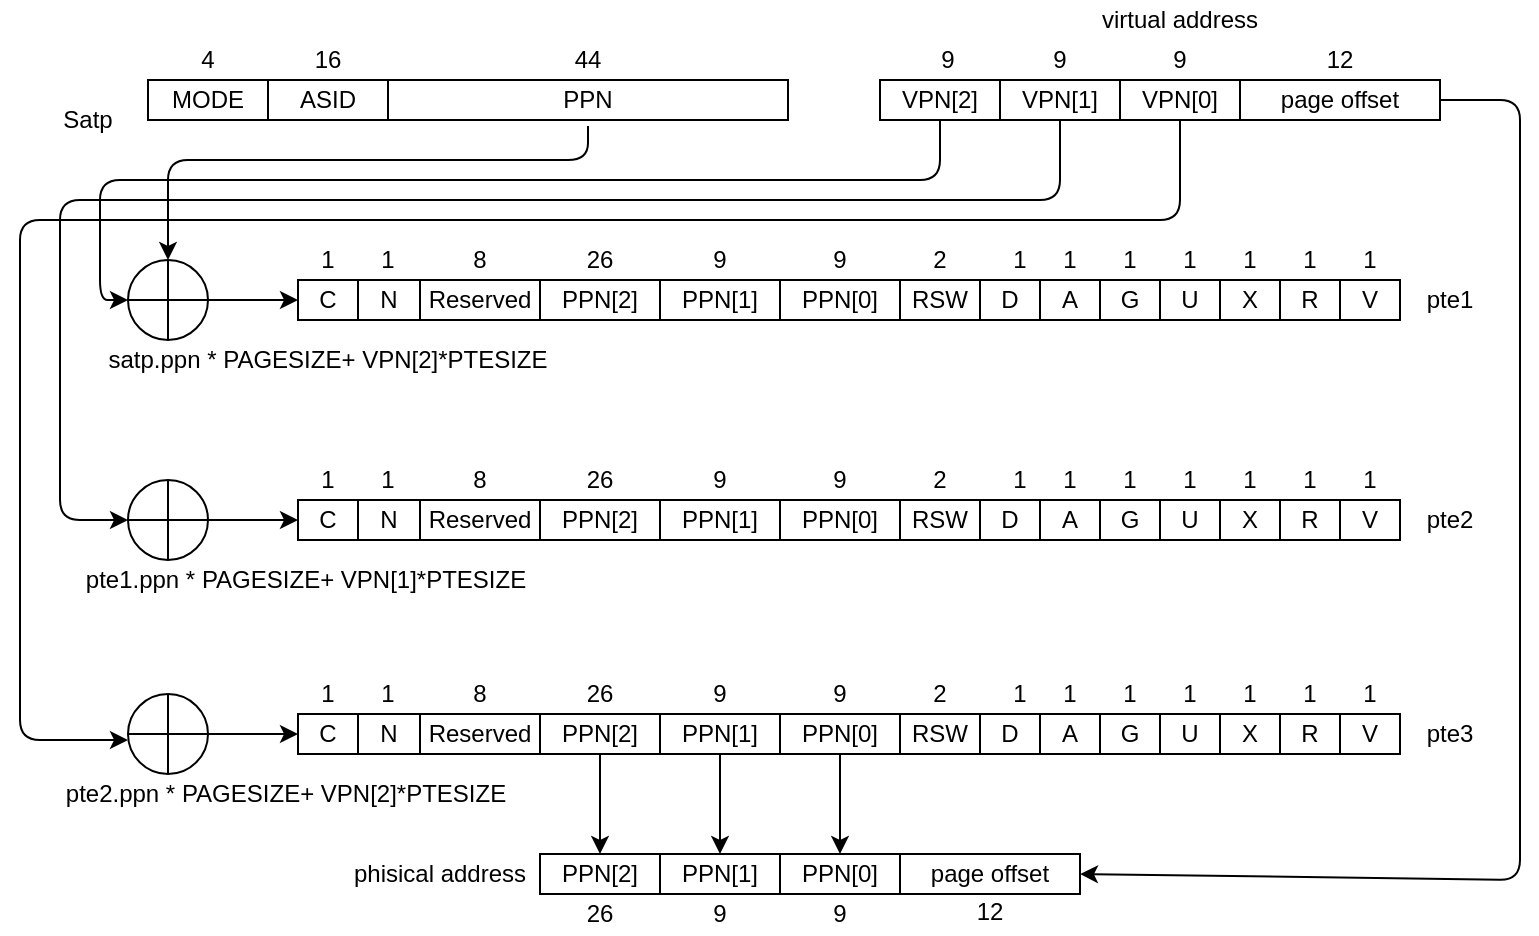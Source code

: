 <mxfile version="14.6.12" type="github">
  <diagram id="V-LYUt6-tkYFiRCC0l9f" name="Page-1">
    <mxGraphModel dx="1038" dy="549" grid="1" gridSize="10" guides="1" tooltips="1" connect="1" arrows="1" fold="1" page="1" pageScale="1" pageWidth="827" pageHeight="1169" math="0" shadow="0">
      <root>
        <mxCell id="0" />
        <mxCell id="1" parent="0" />
        <mxCell id="E3-DCWuAJKOkuyqkyLfo-2" value="MODE" style="rounded=0;whiteSpace=wrap;html=1;" vertex="1" parent="1">
          <mxGeometry x="94" y="170" width="60" height="20" as="geometry" />
        </mxCell>
        <mxCell id="E3-DCWuAJKOkuyqkyLfo-3" value="PPN" style="rounded=0;whiteSpace=wrap;html=1;" vertex="1" parent="1">
          <mxGeometry x="214" y="170" width="200" height="20" as="geometry" />
        </mxCell>
        <mxCell id="E3-DCWuAJKOkuyqkyLfo-4" value="Satp" style="text;html=1;strokeColor=none;fillColor=none;align=center;verticalAlign=middle;whiteSpace=wrap;rounded=0;" vertex="1" parent="1">
          <mxGeometry x="44" y="180" width="40" height="20" as="geometry" />
        </mxCell>
        <mxCell id="E3-DCWuAJKOkuyqkyLfo-5" value="ASID" style="rounded=0;whiteSpace=wrap;html=1;" vertex="1" parent="1">
          <mxGeometry x="154" y="170" width="60" height="20" as="geometry" />
        </mxCell>
        <mxCell id="E3-DCWuAJKOkuyqkyLfo-6" value="4" style="text;html=1;strokeColor=none;fillColor=none;align=center;verticalAlign=middle;whiteSpace=wrap;rounded=0;" vertex="1" parent="1">
          <mxGeometry x="104" y="150" width="40" height="20" as="geometry" />
        </mxCell>
        <mxCell id="E3-DCWuAJKOkuyqkyLfo-7" value="16" style="text;html=1;strokeColor=none;fillColor=none;align=center;verticalAlign=middle;whiteSpace=wrap;rounded=0;" vertex="1" parent="1">
          <mxGeometry x="164" y="150" width="40" height="20" as="geometry" />
        </mxCell>
        <mxCell id="E3-DCWuAJKOkuyqkyLfo-8" value="44" style="text;html=1;strokeColor=none;fillColor=none;align=center;verticalAlign=middle;whiteSpace=wrap;rounded=0;" vertex="1" parent="1">
          <mxGeometry x="294" y="150" width="40" height="20" as="geometry" />
        </mxCell>
        <mxCell id="E3-DCWuAJKOkuyqkyLfo-9" value="VPN[2]" style="rounded=0;whiteSpace=wrap;html=1;" vertex="1" parent="1">
          <mxGeometry x="460" y="170" width="60" height="20" as="geometry" />
        </mxCell>
        <mxCell id="E3-DCWuAJKOkuyqkyLfo-10" value="VPN[0]" style="rounded=0;whiteSpace=wrap;html=1;" vertex="1" parent="1">
          <mxGeometry x="580" y="170" width="60" height="20" as="geometry" />
        </mxCell>
        <mxCell id="E3-DCWuAJKOkuyqkyLfo-11" value="virtual address" style="text;html=1;strokeColor=none;fillColor=none;align=center;verticalAlign=middle;whiteSpace=wrap;rounded=0;" vertex="1" parent="1">
          <mxGeometry x="560" y="130" width="100" height="20" as="geometry" />
        </mxCell>
        <mxCell id="E3-DCWuAJKOkuyqkyLfo-12" value="VPN[1]" style="rounded=0;whiteSpace=wrap;html=1;" vertex="1" parent="1">
          <mxGeometry x="520" y="170" width="60" height="20" as="geometry" />
        </mxCell>
        <mxCell id="E3-DCWuAJKOkuyqkyLfo-13" value="9" style="text;html=1;strokeColor=none;fillColor=none;align=center;verticalAlign=middle;whiteSpace=wrap;rounded=0;" vertex="1" parent="1">
          <mxGeometry x="474" y="150" width="40" height="20" as="geometry" />
        </mxCell>
        <mxCell id="E3-DCWuAJKOkuyqkyLfo-14" value="9" style="text;html=1;strokeColor=none;fillColor=none;align=center;verticalAlign=middle;whiteSpace=wrap;rounded=0;" vertex="1" parent="1">
          <mxGeometry x="530" y="150" width="40" height="20" as="geometry" />
        </mxCell>
        <mxCell id="E3-DCWuAJKOkuyqkyLfo-15" value="9" style="text;html=1;strokeColor=none;fillColor=none;align=center;verticalAlign=middle;whiteSpace=wrap;rounded=0;" vertex="1" parent="1">
          <mxGeometry x="590" y="150" width="40" height="20" as="geometry" />
        </mxCell>
        <mxCell id="E3-DCWuAJKOkuyqkyLfo-16" value="page offset" style="rounded=0;whiteSpace=wrap;html=1;" vertex="1" parent="1">
          <mxGeometry x="640" y="170" width="100" height="20" as="geometry" />
        </mxCell>
        <mxCell id="E3-DCWuAJKOkuyqkyLfo-17" value="12" style="text;html=1;strokeColor=none;fillColor=none;align=center;verticalAlign=middle;whiteSpace=wrap;rounded=0;" vertex="1" parent="1">
          <mxGeometry x="670" y="150" width="40" height="20" as="geometry" />
        </mxCell>
        <mxCell id="E3-DCWuAJKOkuyqkyLfo-22" value="RSW" style="rounded=0;whiteSpace=wrap;html=1;" vertex="1" parent="1">
          <mxGeometry x="470" y="380" width="40" height="20" as="geometry" />
        </mxCell>
        <mxCell id="E3-DCWuAJKOkuyqkyLfo-23" value="PPN[0]" style="rounded=0;whiteSpace=wrap;html=1;" vertex="1" parent="1">
          <mxGeometry x="410" y="380" width="60" height="20" as="geometry" />
        </mxCell>
        <mxCell id="E3-DCWuAJKOkuyqkyLfo-26" value="9" style="text;html=1;strokeColor=none;fillColor=none;align=center;verticalAlign=middle;whiteSpace=wrap;rounded=0;" vertex="1" parent="1">
          <mxGeometry x="420" y="360" width="40" height="20" as="geometry" />
        </mxCell>
        <mxCell id="E3-DCWuAJKOkuyqkyLfo-27" value="D" style="rounded=0;whiteSpace=wrap;html=1;" vertex="1" parent="1">
          <mxGeometry x="510" y="380" width="30" height="20" as="geometry" />
        </mxCell>
        <mxCell id="E3-DCWuAJKOkuyqkyLfo-28" value="1" style="text;html=1;strokeColor=none;fillColor=none;align=center;verticalAlign=middle;whiteSpace=wrap;rounded=0;" vertex="1" parent="1">
          <mxGeometry x="655" y="360" width="40" height="20" as="geometry" />
        </mxCell>
        <mxCell id="E3-DCWuAJKOkuyqkyLfo-29" value="A" style="rounded=0;whiteSpace=wrap;html=1;" vertex="1" parent="1">
          <mxGeometry x="540" y="380" width="30" height="20" as="geometry" />
        </mxCell>
        <mxCell id="E3-DCWuAJKOkuyqkyLfo-30" value="G" style="rounded=0;whiteSpace=wrap;html=1;" vertex="1" parent="1">
          <mxGeometry x="570" y="380" width="30" height="20" as="geometry" />
        </mxCell>
        <mxCell id="E3-DCWuAJKOkuyqkyLfo-31" value="U" style="rounded=0;whiteSpace=wrap;html=1;" vertex="1" parent="1">
          <mxGeometry x="600" y="380" width="30" height="20" as="geometry" />
        </mxCell>
        <mxCell id="E3-DCWuAJKOkuyqkyLfo-32" value="X" style="rounded=0;whiteSpace=wrap;html=1;" vertex="1" parent="1">
          <mxGeometry x="630" y="380" width="30" height="20" as="geometry" />
        </mxCell>
        <mxCell id="E3-DCWuAJKOkuyqkyLfo-33" value="R" style="rounded=0;whiteSpace=wrap;html=1;" vertex="1" parent="1">
          <mxGeometry x="660" y="380" width="30" height="20" as="geometry" />
        </mxCell>
        <mxCell id="E3-DCWuAJKOkuyqkyLfo-34" value="V" style="rounded=0;whiteSpace=wrap;html=1;" vertex="1" parent="1">
          <mxGeometry x="690" y="380" width="30" height="20" as="geometry" />
        </mxCell>
        <mxCell id="E3-DCWuAJKOkuyqkyLfo-36" value="1" style="text;html=1;strokeColor=none;fillColor=none;align=center;verticalAlign=middle;whiteSpace=wrap;rounded=0;" vertex="1" parent="1">
          <mxGeometry x="685" y="360" width="40" height="20" as="geometry" />
        </mxCell>
        <mxCell id="E3-DCWuAJKOkuyqkyLfo-37" value="1" style="text;html=1;strokeColor=none;fillColor=none;align=center;verticalAlign=middle;whiteSpace=wrap;rounded=0;" vertex="1" parent="1">
          <mxGeometry x="625" y="360" width="40" height="20" as="geometry" />
        </mxCell>
        <mxCell id="E3-DCWuAJKOkuyqkyLfo-38" value="1" style="text;html=1;strokeColor=none;fillColor=none;align=center;verticalAlign=middle;whiteSpace=wrap;rounded=0;" vertex="1" parent="1">
          <mxGeometry x="595" y="360" width="40" height="20" as="geometry" />
        </mxCell>
        <mxCell id="E3-DCWuAJKOkuyqkyLfo-39" value="1" style="text;html=1;strokeColor=none;fillColor=none;align=center;verticalAlign=middle;whiteSpace=wrap;rounded=0;" vertex="1" parent="1">
          <mxGeometry x="565" y="360" width="40" height="20" as="geometry" />
        </mxCell>
        <mxCell id="E3-DCWuAJKOkuyqkyLfo-40" value="1" style="text;html=1;strokeColor=none;fillColor=none;align=center;verticalAlign=middle;whiteSpace=wrap;rounded=0;" vertex="1" parent="1">
          <mxGeometry x="535" y="360" width="40" height="20" as="geometry" />
        </mxCell>
        <mxCell id="E3-DCWuAJKOkuyqkyLfo-41" value="1" style="text;html=1;strokeColor=none;fillColor=none;align=center;verticalAlign=middle;whiteSpace=wrap;rounded=0;" vertex="1" parent="1">
          <mxGeometry x="510" y="360" width="40" height="20" as="geometry" />
        </mxCell>
        <mxCell id="E3-DCWuAJKOkuyqkyLfo-42" value="2" style="text;html=1;strokeColor=none;fillColor=none;align=center;verticalAlign=middle;whiteSpace=wrap;rounded=0;" vertex="1" parent="1">
          <mxGeometry x="470" y="360" width="40" height="20" as="geometry" />
        </mxCell>
        <mxCell id="E3-DCWuAJKOkuyqkyLfo-44" value="PPN[1]" style="rounded=0;whiteSpace=wrap;html=1;" vertex="1" parent="1">
          <mxGeometry x="350" y="380" width="60" height="20" as="geometry" />
        </mxCell>
        <mxCell id="E3-DCWuAJKOkuyqkyLfo-45" value="9" style="text;html=1;strokeColor=none;fillColor=none;align=center;verticalAlign=middle;whiteSpace=wrap;rounded=0;" vertex="1" parent="1">
          <mxGeometry x="360" y="360" width="40" height="20" as="geometry" />
        </mxCell>
        <mxCell id="E3-DCWuAJKOkuyqkyLfo-46" value="PPN[2]" style="rounded=0;whiteSpace=wrap;html=1;" vertex="1" parent="1">
          <mxGeometry x="290" y="380" width="60" height="20" as="geometry" />
        </mxCell>
        <mxCell id="E3-DCWuAJKOkuyqkyLfo-47" value="26" style="text;html=1;strokeColor=none;fillColor=none;align=center;verticalAlign=middle;whiteSpace=wrap;rounded=0;" vertex="1" parent="1">
          <mxGeometry x="300" y="360" width="40" height="20" as="geometry" />
        </mxCell>
        <mxCell id="E3-DCWuAJKOkuyqkyLfo-48" value="Reserved" style="rounded=0;whiteSpace=wrap;html=1;" vertex="1" parent="1">
          <mxGeometry x="230" y="380" width="60" height="20" as="geometry" />
        </mxCell>
        <mxCell id="E3-DCWuAJKOkuyqkyLfo-49" value="8" style="text;html=1;strokeColor=none;fillColor=none;align=center;verticalAlign=middle;whiteSpace=wrap;rounded=0;" vertex="1" parent="1">
          <mxGeometry x="240" y="360" width="40" height="20" as="geometry" />
        </mxCell>
        <mxCell id="E3-DCWuAJKOkuyqkyLfo-54" value="1" style="text;html=1;strokeColor=none;fillColor=none;align=center;verticalAlign=middle;whiteSpace=wrap;rounded=0;" vertex="1" parent="1">
          <mxGeometry x="164" y="360" width="40" height="20" as="geometry" />
        </mxCell>
        <mxCell id="E3-DCWuAJKOkuyqkyLfo-55" value="C" style="rounded=0;whiteSpace=wrap;html=1;" vertex="1" parent="1">
          <mxGeometry x="169" y="380" width="30" height="20" as="geometry" />
        </mxCell>
        <mxCell id="E3-DCWuAJKOkuyqkyLfo-56" value="N" style="rounded=0;whiteSpace=wrap;html=1;" vertex="1" parent="1">
          <mxGeometry x="199" y="380" width="31" height="20" as="geometry" />
        </mxCell>
        <mxCell id="E3-DCWuAJKOkuyqkyLfo-57" value="1" style="text;html=1;strokeColor=none;fillColor=none;align=center;verticalAlign=middle;whiteSpace=wrap;rounded=0;" vertex="1" parent="1">
          <mxGeometry x="194" y="360" width="40" height="20" as="geometry" />
        </mxCell>
        <mxCell id="E3-DCWuAJKOkuyqkyLfo-170" value="RSW" style="rounded=0;whiteSpace=wrap;html=1;" vertex="1" parent="1">
          <mxGeometry x="470" y="270" width="40" height="20" as="geometry" />
        </mxCell>
        <mxCell id="E3-DCWuAJKOkuyqkyLfo-171" value="PPN[0]" style="rounded=0;whiteSpace=wrap;html=1;" vertex="1" parent="1">
          <mxGeometry x="410" y="270" width="60" height="20" as="geometry" />
        </mxCell>
        <mxCell id="E3-DCWuAJKOkuyqkyLfo-172" value="9" style="text;html=1;strokeColor=none;fillColor=none;align=center;verticalAlign=middle;whiteSpace=wrap;rounded=0;" vertex="1" parent="1">
          <mxGeometry x="420" y="250" width="40" height="20" as="geometry" />
        </mxCell>
        <mxCell id="E3-DCWuAJKOkuyqkyLfo-173" value="D" style="rounded=0;whiteSpace=wrap;html=1;" vertex="1" parent="1">
          <mxGeometry x="510" y="270" width="30" height="20" as="geometry" />
        </mxCell>
        <mxCell id="E3-DCWuAJKOkuyqkyLfo-174" value="1" style="text;html=1;strokeColor=none;fillColor=none;align=center;verticalAlign=middle;whiteSpace=wrap;rounded=0;" vertex="1" parent="1">
          <mxGeometry x="655" y="250" width="40" height="20" as="geometry" />
        </mxCell>
        <mxCell id="E3-DCWuAJKOkuyqkyLfo-175" value="A" style="rounded=0;whiteSpace=wrap;html=1;" vertex="1" parent="1">
          <mxGeometry x="540" y="270" width="30" height="20" as="geometry" />
        </mxCell>
        <mxCell id="E3-DCWuAJKOkuyqkyLfo-176" value="G" style="rounded=0;whiteSpace=wrap;html=1;" vertex="1" parent="1">
          <mxGeometry x="570" y="270" width="30" height="20" as="geometry" />
        </mxCell>
        <mxCell id="E3-DCWuAJKOkuyqkyLfo-177" value="U" style="rounded=0;whiteSpace=wrap;html=1;" vertex="1" parent="1">
          <mxGeometry x="600" y="270" width="30" height="20" as="geometry" />
        </mxCell>
        <mxCell id="E3-DCWuAJKOkuyqkyLfo-178" value="X" style="rounded=0;whiteSpace=wrap;html=1;" vertex="1" parent="1">
          <mxGeometry x="630" y="270" width="30" height="20" as="geometry" />
        </mxCell>
        <mxCell id="E3-DCWuAJKOkuyqkyLfo-179" value="R" style="rounded=0;whiteSpace=wrap;html=1;" vertex="1" parent="1">
          <mxGeometry x="660" y="270" width="30" height="20" as="geometry" />
        </mxCell>
        <mxCell id="E3-DCWuAJKOkuyqkyLfo-180" value="V" style="rounded=0;whiteSpace=wrap;html=1;" vertex="1" parent="1">
          <mxGeometry x="690" y="270" width="30" height="20" as="geometry" />
        </mxCell>
        <mxCell id="E3-DCWuAJKOkuyqkyLfo-181" value="1" style="text;html=1;strokeColor=none;fillColor=none;align=center;verticalAlign=middle;whiteSpace=wrap;rounded=0;" vertex="1" parent="1">
          <mxGeometry x="685" y="250" width="40" height="20" as="geometry" />
        </mxCell>
        <mxCell id="E3-DCWuAJKOkuyqkyLfo-182" value="1" style="text;html=1;strokeColor=none;fillColor=none;align=center;verticalAlign=middle;whiteSpace=wrap;rounded=0;" vertex="1" parent="1">
          <mxGeometry x="625" y="250" width="40" height="20" as="geometry" />
        </mxCell>
        <mxCell id="E3-DCWuAJKOkuyqkyLfo-183" value="1" style="text;html=1;strokeColor=none;fillColor=none;align=center;verticalAlign=middle;whiteSpace=wrap;rounded=0;" vertex="1" parent="1">
          <mxGeometry x="595" y="250" width="40" height="20" as="geometry" />
        </mxCell>
        <mxCell id="E3-DCWuAJKOkuyqkyLfo-184" value="1" style="text;html=1;strokeColor=none;fillColor=none;align=center;verticalAlign=middle;whiteSpace=wrap;rounded=0;" vertex="1" parent="1">
          <mxGeometry x="565" y="250" width="40" height="20" as="geometry" />
        </mxCell>
        <mxCell id="E3-DCWuAJKOkuyqkyLfo-185" value="1" style="text;html=1;strokeColor=none;fillColor=none;align=center;verticalAlign=middle;whiteSpace=wrap;rounded=0;" vertex="1" parent="1">
          <mxGeometry x="535" y="250" width="40" height="20" as="geometry" />
        </mxCell>
        <mxCell id="E3-DCWuAJKOkuyqkyLfo-186" value="1" style="text;html=1;strokeColor=none;fillColor=none;align=center;verticalAlign=middle;whiteSpace=wrap;rounded=0;" vertex="1" parent="1">
          <mxGeometry x="510" y="250" width="40" height="20" as="geometry" />
        </mxCell>
        <mxCell id="E3-DCWuAJKOkuyqkyLfo-187" value="2" style="text;html=1;strokeColor=none;fillColor=none;align=center;verticalAlign=middle;whiteSpace=wrap;rounded=0;" vertex="1" parent="1">
          <mxGeometry x="470" y="250" width="40" height="20" as="geometry" />
        </mxCell>
        <mxCell id="E3-DCWuAJKOkuyqkyLfo-188" value="PPN[1]" style="rounded=0;whiteSpace=wrap;html=1;" vertex="1" parent="1">
          <mxGeometry x="350" y="270" width="60" height="20" as="geometry" />
        </mxCell>
        <mxCell id="E3-DCWuAJKOkuyqkyLfo-189" value="9" style="text;html=1;strokeColor=none;fillColor=none;align=center;verticalAlign=middle;whiteSpace=wrap;rounded=0;" vertex="1" parent="1">
          <mxGeometry x="360" y="250" width="40" height="20" as="geometry" />
        </mxCell>
        <mxCell id="E3-DCWuAJKOkuyqkyLfo-190" value="PPN[2]" style="rounded=0;whiteSpace=wrap;html=1;" vertex="1" parent="1">
          <mxGeometry x="290" y="270" width="60" height="20" as="geometry" />
        </mxCell>
        <mxCell id="E3-DCWuAJKOkuyqkyLfo-191" value="26" style="text;html=1;strokeColor=none;fillColor=none;align=center;verticalAlign=middle;whiteSpace=wrap;rounded=0;" vertex="1" parent="1">
          <mxGeometry x="300" y="250" width="40" height="20" as="geometry" />
        </mxCell>
        <mxCell id="E3-DCWuAJKOkuyqkyLfo-192" value="Reserved" style="rounded=0;whiteSpace=wrap;html=1;" vertex="1" parent="1">
          <mxGeometry x="230" y="270" width="60" height="20" as="geometry" />
        </mxCell>
        <mxCell id="E3-DCWuAJKOkuyqkyLfo-193" value="8" style="text;html=1;strokeColor=none;fillColor=none;align=center;verticalAlign=middle;whiteSpace=wrap;rounded=0;" vertex="1" parent="1">
          <mxGeometry x="240" y="250" width="40" height="20" as="geometry" />
        </mxCell>
        <mxCell id="E3-DCWuAJKOkuyqkyLfo-194" value="1" style="text;html=1;strokeColor=none;fillColor=none;align=center;verticalAlign=middle;whiteSpace=wrap;rounded=0;" vertex="1" parent="1">
          <mxGeometry x="164" y="250" width="40" height="20" as="geometry" />
        </mxCell>
        <mxCell id="E3-DCWuAJKOkuyqkyLfo-195" value="C" style="rounded=0;whiteSpace=wrap;html=1;" vertex="1" parent="1">
          <mxGeometry x="169" y="270" width="30" height="20" as="geometry" />
        </mxCell>
        <mxCell id="E3-DCWuAJKOkuyqkyLfo-196" value="N" style="rounded=0;whiteSpace=wrap;html=1;" vertex="1" parent="1">
          <mxGeometry x="199" y="270" width="31" height="20" as="geometry" />
        </mxCell>
        <mxCell id="E3-DCWuAJKOkuyqkyLfo-197" value="1" style="text;html=1;strokeColor=none;fillColor=none;align=center;verticalAlign=middle;whiteSpace=wrap;rounded=0;" vertex="1" parent="1">
          <mxGeometry x="194" y="250" width="40" height="20" as="geometry" />
        </mxCell>
        <mxCell id="E3-DCWuAJKOkuyqkyLfo-198" value="RSW" style="rounded=0;whiteSpace=wrap;html=1;" vertex="1" parent="1">
          <mxGeometry x="470" y="487" width="40" height="20" as="geometry" />
        </mxCell>
        <mxCell id="E3-DCWuAJKOkuyqkyLfo-282" style="edgeStyle=orthogonalEdgeStyle;rounded=0;orthogonalLoop=1;jettySize=auto;html=1;" edge="1" parent="1" source="E3-DCWuAJKOkuyqkyLfo-199" target="E3-DCWuAJKOkuyqkyLfo-270">
          <mxGeometry relative="1" as="geometry" />
        </mxCell>
        <mxCell id="E3-DCWuAJKOkuyqkyLfo-199" value="PPN[0]" style="rounded=0;whiteSpace=wrap;html=1;" vertex="1" parent="1">
          <mxGeometry x="410" y="487" width="60" height="20" as="geometry" />
        </mxCell>
        <mxCell id="E3-DCWuAJKOkuyqkyLfo-200" value="9" style="text;html=1;strokeColor=none;fillColor=none;align=center;verticalAlign=middle;whiteSpace=wrap;rounded=0;" vertex="1" parent="1">
          <mxGeometry x="420" y="467" width="40" height="20" as="geometry" />
        </mxCell>
        <mxCell id="E3-DCWuAJKOkuyqkyLfo-201" value="D" style="rounded=0;whiteSpace=wrap;html=1;" vertex="1" parent="1">
          <mxGeometry x="510" y="487" width="30" height="20" as="geometry" />
        </mxCell>
        <mxCell id="E3-DCWuAJKOkuyqkyLfo-202" value="1" style="text;html=1;strokeColor=none;fillColor=none;align=center;verticalAlign=middle;whiteSpace=wrap;rounded=0;" vertex="1" parent="1">
          <mxGeometry x="655" y="467" width="40" height="20" as="geometry" />
        </mxCell>
        <mxCell id="E3-DCWuAJKOkuyqkyLfo-203" value="A" style="rounded=0;whiteSpace=wrap;html=1;" vertex="1" parent="1">
          <mxGeometry x="540" y="487" width="30" height="20" as="geometry" />
        </mxCell>
        <mxCell id="E3-DCWuAJKOkuyqkyLfo-204" value="G" style="rounded=0;whiteSpace=wrap;html=1;" vertex="1" parent="1">
          <mxGeometry x="570" y="487" width="30" height="20" as="geometry" />
        </mxCell>
        <mxCell id="E3-DCWuAJKOkuyqkyLfo-205" value="U" style="rounded=0;whiteSpace=wrap;html=1;" vertex="1" parent="1">
          <mxGeometry x="600" y="487" width="30" height="20" as="geometry" />
        </mxCell>
        <mxCell id="E3-DCWuAJKOkuyqkyLfo-206" value="X" style="rounded=0;whiteSpace=wrap;html=1;" vertex="1" parent="1">
          <mxGeometry x="630" y="487" width="30" height="20" as="geometry" />
        </mxCell>
        <mxCell id="E3-DCWuAJKOkuyqkyLfo-207" value="R" style="rounded=0;whiteSpace=wrap;html=1;" vertex="1" parent="1">
          <mxGeometry x="660" y="487" width="30" height="20" as="geometry" />
        </mxCell>
        <mxCell id="E3-DCWuAJKOkuyqkyLfo-208" value="V" style="rounded=0;whiteSpace=wrap;html=1;" vertex="1" parent="1">
          <mxGeometry x="690" y="487" width="30" height="20" as="geometry" />
        </mxCell>
        <mxCell id="E3-DCWuAJKOkuyqkyLfo-209" value="1" style="text;html=1;strokeColor=none;fillColor=none;align=center;verticalAlign=middle;whiteSpace=wrap;rounded=0;" vertex="1" parent="1">
          <mxGeometry x="685" y="467" width="40" height="20" as="geometry" />
        </mxCell>
        <mxCell id="E3-DCWuAJKOkuyqkyLfo-210" value="1" style="text;html=1;strokeColor=none;fillColor=none;align=center;verticalAlign=middle;whiteSpace=wrap;rounded=0;" vertex="1" parent="1">
          <mxGeometry x="625" y="467" width="40" height="20" as="geometry" />
        </mxCell>
        <mxCell id="E3-DCWuAJKOkuyqkyLfo-211" value="1" style="text;html=1;strokeColor=none;fillColor=none;align=center;verticalAlign=middle;whiteSpace=wrap;rounded=0;" vertex="1" parent="1">
          <mxGeometry x="595" y="467" width="40" height="20" as="geometry" />
        </mxCell>
        <mxCell id="E3-DCWuAJKOkuyqkyLfo-212" value="1" style="text;html=1;strokeColor=none;fillColor=none;align=center;verticalAlign=middle;whiteSpace=wrap;rounded=0;" vertex="1" parent="1">
          <mxGeometry x="565" y="467" width="40" height="20" as="geometry" />
        </mxCell>
        <mxCell id="E3-DCWuAJKOkuyqkyLfo-213" value="1" style="text;html=1;strokeColor=none;fillColor=none;align=center;verticalAlign=middle;whiteSpace=wrap;rounded=0;" vertex="1" parent="1">
          <mxGeometry x="535" y="467" width="40" height="20" as="geometry" />
        </mxCell>
        <mxCell id="E3-DCWuAJKOkuyqkyLfo-214" value="1" style="text;html=1;strokeColor=none;fillColor=none;align=center;verticalAlign=middle;whiteSpace=wrap;rounded=0;" vertex="1" parent="1">
          <mxGeometry x="510" y="467" width="40" height="20" as="geometry" />
        </mxCell>
        <mxCell id="E3-DCWuAJKOkuyqkyLfo-215" value="2" style="text;html=1;strokeColor=none;fillColor=none;align=center;verticalAlign=middle;whiteSpace=wrap;rounded=0;" vertex="1" parent="1">
          <mxGeometry x="470" y="467" width="40" height="20" as="geometry" />
        </mxCell>
        <mxCell id="E3-DCWuAJKOkuyqkyLfo-281" style="edgeStyle=orthogonalEdgeStyle;rounded=0;orthogonalLoop=1;jettySize=auto;html=1;entryX=0.5;entryY=0;entryDx=0;entryDy=0;" edge="1" parent="1" source="E3-DCWuAJKOkuyqkyLfo-216" target="E3-DCWuAJKOkuyqkyLfo-273">
          <mxGeometry relative="1" as="geometry" />
        </mxCell>
        <mxCell id="E3-DCWuAJKOkuyqkyLfo-216" value="PPN[1]" style="rounded=0;whiteSpace=wrap;html=1;" vertex="1" parent="1">
          <mxGeometry x="350" y="487" width="60" height="20" as="geometry" />
        </mxCell>
        <mxCell id="E3-DCWuAJKOkuyqkyLfo-217" value="9" style="text;html=1;strokeColor=none;fillColor=none;align=center;verticalAlign=middle;whiteSpace=wrap;rounded=0;" vertex="1" parent="1">
          <mxGeometry x="360" y="467" width="40" height="20" as="geometry" />
        </mxCell>
        <mxCell id="E3-DCWuAJKOkuyqkyLfo-280" style="edgeStyle=orthogonalEdgeStyle;rounded=0;orthogonalLoop=1;jettySize=auto;html=1;entryX=0.5;entryY=0;entryDx=0;entryDy=0;" edge="1" parent="1" source="E3-DCWuAJKOkuyqkyLfo-218" target="E3-DCWuAJKOkuyqkyLfo-275">
          <mxGeometry relative="1" as="geometry" />
        </mxCell>
        <mxCell id="E3-DCWuAJKOkuyqkyLfo-218" value="PPN[2]" style="rounded=0;whiteSpace=wrap;html=1;" vertex="1" parent="1">
          <mxGeometry x="290" y="487" width="60" height="20" as="geometry" />
        </mxCell>
        <mxCell id="E3-DCWuAJKOkuyqkyLfo-219" value="26" style="text;html=1;strokeColor=none;fillColor=none;align=center;verticalAlign=middle;whiteSpace=wrap;rounded=0;" vertex="1" parent="1">
          <mxGeometry x="300" y="467" width="40" height="20" as="geometry" />
        </mxCell>
        <mxCell id="E3-DCWuAJKOkuyqkyLfo-220" value="Reserved" style="rounded=0;whiteSpace=wrap;html=1;" vertex="1" parent="1">
          <mxGeometry x="230" y="487" width="60" height="20" as="geometry" />
        </mxCell>
        <mxCell id="E3-DCWuAJKOkuyqkyLfo-221" value="8" style="text;html=1;strokeColor=none;fillColor=none;align=center;verticalAlign=middle;whiteSpace=wrap;rounded=0;" vertex="1" parent="1">
          <mxGeometry x="240" y="467" width="40" height="20" as="geometry" />
        </mxCell>
        <mxCell id="E3-DCWuAJKOkuyqkyLfo-222" value="1" style="text;html=1;strokeColor=none;fillColor=none;align=center;verticalAlign=middle;whiteSpace=wrap;rounded=0;" vertex="1" parent="1">
          <mxGeometry x="164" y="467" width="40" height="20" as="geometry" />
        </mxCell>
        <mxCell id="E3-DCWuAJKOkuyqkyLfo-223" value="C" style="rounded=0;whiteSpace=wrap;html=1;" vertex="1" parent="1">
          <mxGeometry x="169" y="487" width="30" height="20" as="geometry" />
        </mxCell>
        <mxCell id="E3-DCWuAJKOkuyqkyLfo-224" value="N" style="rounded=0;whiteSpace=wrap;html=1;" vertex="1" parent="1">
          <mxGeometry x="199" y="487" width="31" height="20" as="geometry" />
        </mxCell>
        <mxCell id="E3-DCWuAJKOkuyqkyLfo-225" value="1" style="text;html=1;strokeColor=none;fillColor=none;align=center;verticalAlign=middle;whiteSpace=wrap;rounded=0;" vertex="1" parent="1">
          <mxGeometry x="194" y="467" width="40" height="20" as="geometry" />
        </mxCell>
        <mxCell id="E3-DCWuAJKOkuyqkyLfo-261" style="edgeStyle=orthogonalEdgeStyle;rounded=0;orthogonalLoop=1;jettySize=auto;html=1;entryX=0;entryY=0.5;entryDx=0;entryDy=0;" edge="1" parent="1" source="E3-DCWuAJKOkuyqkyLfo-226" target="E3-DCWuAJKOkuyqkyLfo-55">
          <mxGeometry relative="1" as="geometry" />
        </mxCell>
        <mxCell id="E3-DCWuAJKOkuyqkyLfo-226" value="" style="ellipse;whiteSpace=wrap;html=1;aspect=fixed;" vertex="1" parent="1">
          <mxGeometry x="84" y="370" width="40" height="40" as="geometry" />
        </mxCell>
        <mxCell id="E3-DCWuAJKOkuyqkyLfo-232" value="" style="endArrow=none;html=1;entryX=1;entryY=0.5;entryDx=0;entryDy=0;exitX=0;exitY=0.5;exitDx=0;exitDy=0;" edge="1" parent="1" source="E3-DCWuAJKOkuyqkyLfo-226" target="E3-DCWuAJKOkuyqkyLfo-226">
          <mxGeometry width="50" height="50" relative="1" as="geometry">
            <mxPoint x="104" y="300" as="sourcePoint" />
            <mxPoint x="80" y="310" as="targetPoint" />
          </mxGeometry>
        </mxCell>
        <mxCell id="E3-DCWuAJKOkuyqkyLfo-235" value="" style="endArrow=none;html=1;exitX=0.5;exitY=1;exitDx=0;exitDy=0;entryX=0.5;entryY=0;entryDx=0;entryDy=0;" edge="1" parent="1" source="E3-DCWuAJKOkuyqkyLfo-226" target="E3-DCWuAJKOkuyqkyLfo-226">
          <mxGeometry width="50" height="50" relative="1" as="geometry">
            <mxPoint x="80" y="370" as="sourcePoint" />
            <mxPoint x="100" y="320" as="targetPoint" />
          </mxGeometry>
        </mxCell>
        <mxCell id="E3-DCWuAJKOkuyqkyLfo-260" style="edgeStyle=orthogonalEdgeStyle;rounded=0;orthogonalLoop=1;jettySize=auto;html=1;exitX=1;exitY=0.5;exitDx=0;exitDy=0;" edge="1" parent="1" source="E3-DCWuAJKOkuyqkyLfo-239" target="E3-DCWuAJKOkuyqkyLfo-195">
          <mxGeometry relative="1" as="geometry" />
        </mxCell>
        <mxCell id="E3-DCWuAJKOkuyqkyLfo-239" value="" style="ellipse;whiteSpace=wrap;html=1;aspect=fixed;" vertex="1" parent="1">
          <mxGeometry x="84" y="260" width="40" height="40" as="geometry" />
        </mxCell>
        <mxCell id="E3-DCWuAJKOkuyqkyLfo-240" value="" style="endArrow=none;html=1;entryX=1;entryY=0.5;entryDx=0;entryDy=0;exitX=0;exitY=0.5;exitDx=0;exitDy=0;" edge="1" parent="1" source="E3-DCWuAJKOkuyqkyLfo-239" target="E3-DCWuAJKOkuyqkyLfo-239">
          <mxGeometry width="50" height="50" relative="1" as="geometry">
            <mxPoint x="124" y="320" as="sourcePoint" />
            <mxPoint x="100" y="330" as="targetPoint" />
          </mxGeometry>
        </mxCell>
        <mxCell id="E3-DCWuAJKOkuyqkyLfo-241" value="" style="endArrow=none;html=1;exitX=0.5;exitY=1;exitDx=0;exitDy=0;entryX=0.5;entryY=0;entryDx=0;entryDy=0;" edge="1" parent="1" source="E3-DCWuAJKOkuyqkyLfo-239" target="E3-DCWuAJKOkuyqkyLfo-239">
          <mxGeometry width="50" height="50" relative="1" as="geometry">
            <mxPoint x="100" y="390" as="sourcePoint" />
            <mxPoint x="120" y="340" as="targetPoint" />
          </mxGeometry>
        </mxCell>
        <mxCell id="E3-DCWuAJKOkuyqkyLfo-262" style="edgeStyle=orthogonalEdgeStyle;rounded=0;orthogonalLoop=1;jettySize=auto;html=1;entryX=0;entryY=0.5;entryDx=0;entryDy=0;" edge="1" parent="1" source="E3-DCWuAJKOkuyqkyLfo-242" target="E3-DCWuAJKOkuyqkyLfo-223">
          <mxGeometry relative="1" as="geometry" />
        </mxCell>
        <mxCell id="E3-DCWuAJKOkuyqkyLfo-242" value="" style="ellipse;whiteSpace=wrap;html=1;aspect=fixed;" vertex="1" parent="1">
          <mxGeometry x="84" y="477" width="40" height="40" as="geometry" />
        </mxCell>
        <mxCell id="E3-DCWuAJKOkuyqkyLfo-243" value="" style="endArrow=none;html=1;entryX=1;entryY=0.5;entryDx=0;entryDy=0;exitX=0;exitY=0.5;exitDx=0;exitDy=0;" edge="1" parent="1" source="E3-DCWuAJKOkuyqkyLfo-242" target="E3-DCWuAJKOkuyqkyLfo-242">
          <mxGeometry width="50" height="50" relative="1" as="geometry">
            <mxPoint x="134" y="317" as="sourcePoint" />
            <mxPoint x="110" y="327" as="targetPoint" />
          </mxGeometry>
        </mxCell>
        <mxCell id="E3-DCWuAJKOkuyqkyLfo-244" value="" style="endArrow=none;html=1;exitX=0.5;exitY=1;exitDx=0;exitDy=0;entryX=0.5;entryY=0;entryDx=0;entryDy=0;" edge="1" parent="1" source="E3-DCWuAJKOkuyqkyLfo-242" target="E3-DCWuAJKOkuyqkyLfo-242">
          <mxGeometry width="50" height="50" relative="1" as="geometry">
            <mxPoint x="110" y="387" as="sourcePoint" />
            <mxPoint x="130" y="337" as="targetPoint" />
          </mxGeometry>
        </mxCell>
        <mxCell id="E3-DCWuAJKOkuyqkyLfo-254" value="" style="endArrow=classic;html=1;exitX=0.5;exitY=1;exitDx=0;exitDy=0;" edge="1" parent="1" source="E3-DCWuAJKOkuyqkyLfo-9">
          <mxGeometry width="50" height="50" relative="1" as="geometry">
            <mxPoint x="124" y="120" as="sourcePoint" />
            <mxPoint x="84" y="280" as="targetPoint" />
            <Array as="points">
              <mxPoint x="490" y="220" />
              <mxPoint x="70" y="220" />
              <mxPoint x="70" y="280" />
            </Array>
          </mxGeometry>
        </mxCell>
        <mxCell id="E3-DCWuAJKOkuyqkyLfo-255" value="" style="endArrow=classic;html=1;exitX=0.5;exitY=1;exitDx=0;exitDy=0;" edge="1" parent="1" source="E3-DCWuAJKOkuyqkyLfo-12">
          <mxGeometry width="50" height="50" relative="1" as="geometry">
            <mxPoint x="490" y="300" as="sourcePoint" />
            <mxPoint x="84" y="390" as="targetPoint" />
            <Array as="points">
              <mxPoint x="550" y="230" />
              <mxPoint x="50" y="230" />
              <mxPoint x="50" y="390" />
            </Array>
          </mxGeometry>
        </mxCell>
        <mxCell id="E3-DCWuAJKOkuyqkyLfo-256" value="" style="endArrow=classic;html=1;exitX=0.5;exitY=1;exitDx=0;exitDy=0;" edge="1" parent="1" source="E3-DCWuAJKOkuyqkyLfo-10">
          <mxGeometry width="50" height="50" relative="1" as="geometry">
            <mxPoint x="550" y="300" as="sourcePoint" />
            <mxPoint x="84" y="500" as="targetPoint" />
            <Array as="points">
              <mxPoint x="610" y="240" />
              <mxPoint x="30" y="240" />
              <mxPoint x="30" y="500" />
            </Array>
          </mxGeometry>
        </mxCell>
        <mxCell id="E3-DCWuAJKOkuyqkyLfo-259" value="" style="endArrow=classic;html=1;" edge="1" parent="1">
          <mxGeometry width="50" height="50" relative="1" as="geometry">
            <mxPoint x="314" y="193" as="sourcePoint" />
            <mxPoint x="104" y="260" as="targetPoint" />
            <Array as="points">
              <mxPoint x="314" y="210" />
              <mxPoint x="104" y="210" />
            </Array>
          </mxGeometry>
        </mxCell>
        <mxCell id="E3-DCWuAJKOkuyqkyLfo-263" value="satp.ppn * PAGESIZE+ VPN[2]*PTESIZE" style="text;html=1;strokeColor=none;fillColor=none;align=center;verticalAlign=middle;whiteSpace=wrap;rounded=0;" vertex="1" parent="1">
          <mxGeometry x="41" y="300" width="286" height="20" as="geometry" />
        </mxCell>
        <mxCell id="E3-DCWuAJKOkuyqkyLfo-264" value="pte1.ppn * PAGESIZE+ VPN[1]*PTESIZE" style="text;html=1;strokeColor=none;fillColor=none;align=center;verticalAlign=middle;whiteSpace=wrap;rounded=0;" vertex="1" parent="1">
          <mxGeometry x="30" y="410" width="286" height="20" as="geometry" />
        </mxCell>
        <mxCell id="E3-DCWuAJKOkuyqkyLfo-265" value="pte2.ppn * PAGESIZE+ VPN[2]*PTESIZE" style="text;html=1;strokeColor=none;fillColor=none;align=center;verticalAlign=middle;whiteSpace=wrap;rounded=0;" vertex="1" parent="1">
          <mxGeometry x="20" y="517" width="286" height="20" as="geometry" />
        </mxCell>
        <mxCell id="E3-DCWuAJKOkuyqkyLfo-266" value="pte1" style="text;html=1;strokeColor=none;fillColor=none;align=center;verticalAlign=middle;whiteSpace=wrap;rounded=0;" vertex="1" parent="1">
          <mxGeometry x="725" y="270" width="40" height="20" as="geometry" />
        </mxCell>
        <mxCell id="E3-DCWuAJKOkuyqkyLfo-267" value="pte2" style="text;html=1;strokeColor=none;fillColor=none;align=center;verticalAlign=middle;whiteSpace=wrap;rounded=0;" vertex="1" parent="1">
          <mxGeometry x="725" y="380" width="40" height="20" as="geometry" />
        </mxCell>
        <mxCell id="E3-DCWuAJKOkuyqkyLfo-268" value="pte3" style="text;html=1;strokeColor=none;fillColor=none;align=center;verticalAlign=middle;whiteSpace=wrap;rounded=0;" vertex="1" parent="1">
          <mxGeometry x="725" y="487" width="40" height="20" as="geometry" />
        </mxCell>
        <mxCell id="E3-DCWuAJKOkuyqkyLfo-269" value="page offset" style="rounded=0;whiteSpace=wrap;html=1;" vertex="1" parent="1">
          <mxGeometry x="470" y="557" width="90" height="20" as="geometry" />
        </mxCell>
        <mxCell id="E3-DCWuAJKOkuyqkyLfo-270" value="PPN[0]" style="rounded=0;whiteSpace=wrap;html=1;" vertex="1" parent="1">
          <mxGeometry x="410" y="557" width="60" height="20" as="geometry" />
        </mxCell>
        <mxCell id="E3-DCWuAJKOkuyqkyLfo-271" value="9" style="text;html=1;strokeColor=none;fillColor=none;align=center;verticalAlign=middle;whiteSpace=wrap;rounded=0;" vertex="1" parent="1">
          <mxGeometry x="420" y="577" width="40" height="20" as="geometry" />
        </mxCell>
        <mxCell id="E3-DCWuAJKOkuyqkyLfo-272" value="12" style="text;html=1;strokeColor=none;fillColor=none;align=center;verticalAlign=middle;whiteSpace=wrap;rounded=0;" vertex="1" parent="1">
          <mxGeometry x="495" y="577" width="40" height="17" as="geometry" />
        </mxCell>
        <mxCell id="E3-DCWuAJKOkuyqkyLfo-273" value="PPN[1]" style="rounded=0;whiteSpace=wrap;html=1;" vertex="1" parent="1">
          <mxGeometry x="350" y="557" width="60" height="20" as="geometry" />
        </mxCell>
        <mxCell id="E3-DCWuAJKOkuyqkyLfo-274" value="9" style="text;html=1;strokeColor=none;fillColor=none;align=center;verticalAlign=middle;whiteSpace=wrap;rounded=0;" vertex="1" parent="1">
          <mxGeometry x="360" y="577" width="40" height="20" as="geometry" />
        </mxCell>
        <mxCell id="E3-DCWuAJKOkuyqkyLfo-275" value="PPN[2]" style="rounded=0;whiteSpace=wrap;html=1;" vertex="1" parent="1">
          <mxGeometry x="290" y="557" width="60" height="20" as="geometry" />
        </mxCell>
        <mxCell id="E3-DCWuAJKOkuyqkyLfo-276" value="26" style="text;html=1;strokeColor=none;fillColor=none;align=center;verticalAlign=middle;whiteSpace=wrap;rounded=0;" vertex="1" parent="1">
          <mxGeometry x="300" y="577" width="40" height="20" as="geometry" />
        </mxCell>
        <mxCell id="E3-DCWuAJKOkuyqkyLfo-279" value="" style="endArrow=classic;html=1;entryX=1;entryY=0.5;entryDx=0;entryDy=0;exitX=1;exitY=0.5;exitDx=0;exitDy=0;" edge="1" parent="1" source="E3-DCWuAJKOkuyqkyLfo-16" target="E3-DCWuAJKOkuyqkyLfo-269">
          <mxGeometry width="50" height="50" relative="1" as="geometry">
            <mxPoint x="750" y="190" as="sourcePoint" />
            <mxPoint x="810" y="580" as="targetPoint" />
            <Array as="points">
              <mxPoint x="780" y="180" />
              <mxPoint x="780" y="570" />
            </Array>
          </mxGeometry>
        </mxCell>
        <mxCell id="E3-DCWuAJKOkuyqkyLfo-283" value="phisical address" style="text;html=1;strokeColor=none;fillColor=none;align=center;verticalAlign=middle;whiteSpace=wrap;rounded=0;" vertex="1" parent="1">
          <mxGeometry x="190" y="557" width="100" height="20" as="geometry" />
        </mxCell>
      </root>
    </mxGraphModel>
  </diagram>
</mxfile>
